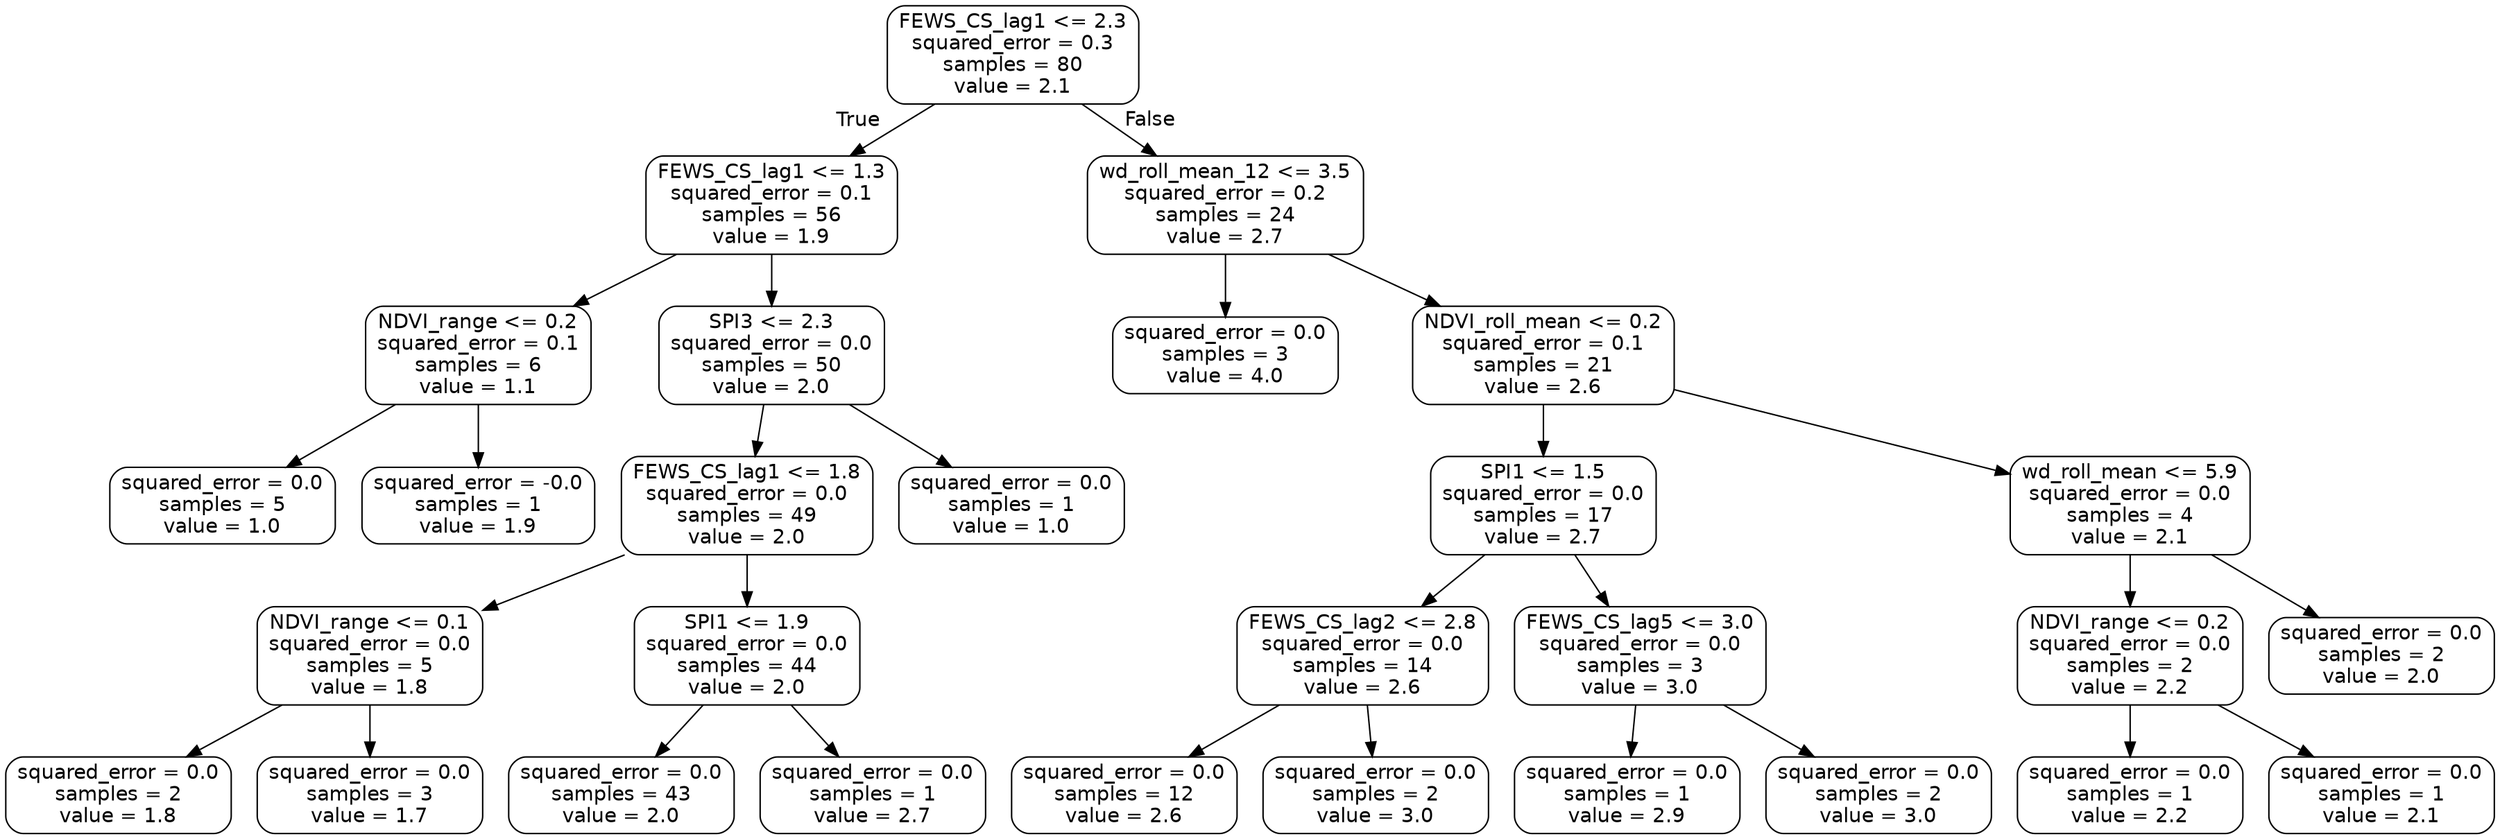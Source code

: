 digraph Tree {
node [shape=box, style="rounded", color="black", fontname="helvetica"] ;
edge [fontname="helvetica"] ;
0 [label="FEWS_CS_lag1 <= 2.3\nsquared_error = 0.3\nsamples = 80\nvalue = 2.1"] ;
1 [label="FEWS_CS_lag1 <= 1.3\nsquared_error = 0.1\nsamples = 56\nvalue = 1.9"] ;
0 -> 1 [labeldistance=2.5, labelangle=45, headlabel="True"] ;
2 [label="NDVI_range <= 0.2\nsquared_error = 0.1\nsamples = 6\nvalue = 1.1"] ;
1 -> 2 ;
3 [label="squared_error = 0.0\nsamples = 5\nvalue = 1.0"] ;
2 -> 3 ;
4 [label="squared_error = -0.0\nsamples = 1\nvalue = 1.9"] ;
2 -> 4 ;
5 [label="SPI3 <= 2.3\nsquared_error = 0.0\nsamples = 50\nvalue = 2.0"] ;
1 -> 5 ;
6 [label="FEWS_CS_lag1 <= 1.8\nsquared_error = 0.0\nsamples = 49\nvalue = 2.0"] ;
5 -> 6 ;
7 [label="NDVI_range <= 0.1\nsquared_error = 0.0\nsamples = 5\nvalue = 1.8"] ;
6 -> 7 ;
8 [label="squared_error = 0.0\nsamples = 2\nvalue = 1.8"] ;
7 -> 8 ;
9 [label="squared_error = 0.0\nsamples = 3\nvalue = 1.7"] ;
7 -> 9 ;
10 [label="SPI1 <= 1.9\nsquared_error = 0.0\nsamples = 44\nvalue = 2.0"] ;
6 -> 10 ;
11 [label="squared_error = 0.0\nsamples = 43\nvalue = 2.0"] ;
10 -> 11 ;
12 [label="squared_error = 0.0\nsamples = 1\nvalue = 2.7"] ;
10 -> 12 ;
13 [label="squared_error = 0.0\nsamples = 1\nvalue = 1.0"] ;
5 -> 13 ;
14 [label="wd_roll_mean_12 <= 3.5\nsquared_error = 0.2\nsamples = 24\nvalue = 2.7"] ;
0 -> 14 [labeldistance=2.5, labelangle=-45, headlabel="False"] ;
15 [label="squared_error = 0.0\nsamples = 3\nvalue = 4.0"] ;
14 -> 15 ;
16 [label="NDVI_roll_mean <= 0.2\nsquared_error = 0.1\nsamples = 21\nvalue = 2.6"] ;
14 -> 16 ;
17 [label="SPI1 <= 1.5\nsquared_error = 0.0\nsamples = 17\nvalue = 2.7"] ;
16 -> 17 ;
18 [label="FEWS_CS_lag2 <= 2.8\nsquared_error = 0.0\nsamples = 14\nvalue = 2.6"] ;
17 -> 18 ;
19 [label="squared_error = 0.0\nsamples = 12\nvalue = 2.6"] ;
18 -> 19 ;
20 [label="squared_error = 0.0\nsamples = 2\nvalue = 3.0"] ;
18 -> 20 ;
21 [label="FEWS_CS_lag5 <= 3.0\nsquared_error = 0.0\nsamples = 3\nvalue = 3.0"] ;
17 -> 21 ;
22 [label="squared_error = 0.0\nsamples = 1\nvalue = 2.9"] ;
21 -> 22 ;
23 [label="squared_error = 0.0\nsamples = 2\nvalue = 3.0"] ;
21 -> 23 ;
24 [label="wd_roll_mean <= 5.9\nsquared_error = 0.0\nsamples = 4\nvalue = 2.1"] ;
16 -> 24 ;
25 [label="NDVI_range <= 0.2\nsquared_error = 0.0\nsamples = 2\nvalue = 2.2"] ;
24 -> 25 ;
26 [label="squared_error = 0.0\nsamples = 1\nvalue = 2.2"] ;
25 -> 26 ;
27 [label="squared_error = 0.0\nsamples = 1\nvalue = 2.1"] ;
25 -> 27 ;
28 [label="squared_error = 0.0\nsamples = 2\nvalue = 2.0"] ;
24 -> 28 ;
}